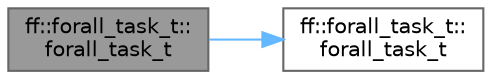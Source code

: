 digraph "ff::forall_task_t::forall_task_t"
{
 // LATEX_PDF_SIZE
  bgcolor="transparent";
  edge [fontname=Helvetica,fontsize=10,labelfontname=Helvetica,labelfontsize=10];
  node [fontname=Helvetica,fontsize=10,shape=box,height=0.2,width=0.4];
  rankdir="LR";
  Node1 [id="Node000001",label="ff::forall_task_t::\lforall_task_t",height=0.2,width=0.4,color="gray40", fillcolor="grey60", style="filled", fontcolor="black",tooltip=" "];
  Node1 -> Node2 [id="edge1_Node000001_Node000002",color="steelblue1",style="solid",tooltip=" "];
  Node2 [id="Node000002",label="ff::forall_task_t::\lforall_task_t",height=0.2,width=0.4,color="grey40", fillcolor="white", style="filled",URL="$structff_1_1forall__task__t.html#acf6fd80ffafbdea54a5582bd7d0021d4",tooltip=" "];
}
